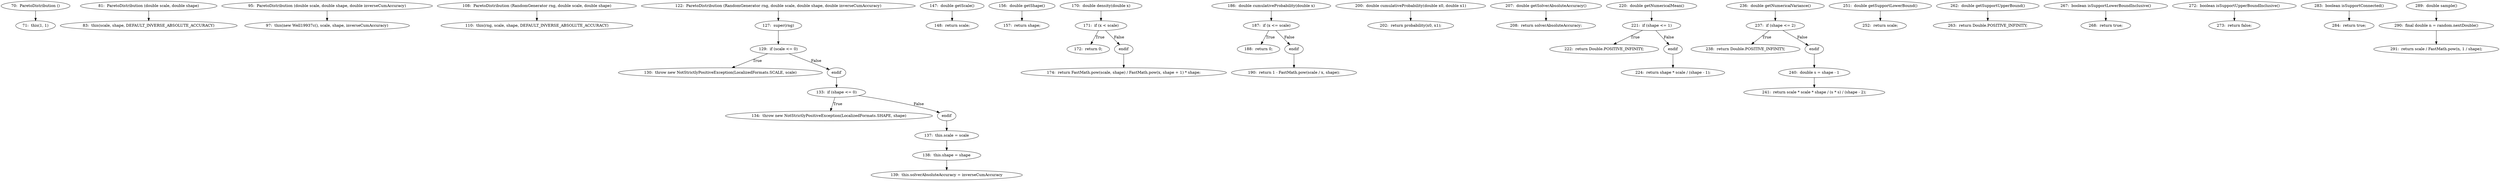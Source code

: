 digraph ParetoDistribution_CFG {
  // graph-vertices
  v1  [label="70:  ParetoDistribution ()"];
  v2  [label="71:  this(1, 1)"];
  v3  [label="81:  ParetoDistribution (double scale, double shape)"];
  v4  [label="83:  this(scale, shape, DEFAULT_INVERSE_ABSOLUTE_ACCURACY)"];
  v5  [label="95:  ParetoDistribution (double scale, double shape, double inverseCumAccuracy)"];
  v6  [label="97:  this(new Well19937c(), scale, shape, inverseCumAccuracy)"];
  v7  [label="108:  ParetoDistribution (RandomGenerator rng, double scale, double shape)"];
  v8  [label="110:  this(rng, scale, shape, DEFAULT_INVERSE_ABSOLUTE_ACCURACY)"];
  v9  [label="122:  ParetoDistribution (RandomGenerator rng, double scale, double shape, double inverseCumAccuracy)"];
  v10  [label="127:  super(rng)"];
  v11  [label="129:  if (scale <= 0)"];
  v12  [label="130:  throw new NotStrictlyPositiveException(LocalizedFormats.SCALE, scale)"];
  v13  [label="endif"];
  v14  [label="133:  if (shape <= 0)"];
  v15  [label="134:  throw new NotStrictlyPositiveException(LocalizedFormats.SHAPE, shape)"];
  v16  [label="endif"];
  v17  [label="137:  this.scale = scale"];
  v18  [label="138:  this.shape = shape"];
  v19  [label="139:  this.solverAbsoluteAccuracy = inverseCumAccuracy"];
  v20  [label="147:  double getScale()"];
  v21  [label="148:  return scale;"];
  v22  [label="156:  double getShape()"];
  v23  [label="157:  return shape;"];
  v24  [label="170:  double density(double x)"];
  v25  [label="171:  if (x < scale)"];
  v26  [label="172:  return 0;"];
  v27  [label="endif"];
  v28  [label="174:  return FastMath.pow(scale, shape) / FastMath.pow(x, shape + 1) * shape;"];
  v29  [label="186:  double cumulativeProbability(double x)"];
  v30  [label="187:  if (x <= scale)"];
  v31  [label="188:  return 0;"];
  v32  [label="endif"];
  v33  [label="190:  return 1 - FastMath.pow(scale / x, shape);"];
  v34  [label="200:  double cumulativeProbability(double x0, double x1)"];
  v35  [label="202:  return probability(x0, x1);"];
  v36  [label="207:  double getSolverAbsoluteAccuracy()"];
  v37  [label="208:  return solverAbsoluteAccuracy;"];
  v38  [label="220:  double getNumericalMean()"];
  v39  [label="221:  if (shape <= 1)"];
  v40  [label="222:  return Double.POSITIVE_INFINITY;"];
  v41  [label="endif"];
  v42  [label="224:  return shape * scale / (shape - 1);"];
  v43  [label="236:  double getNumericalVariance()"];
  v44  [label="237:  if (shape <= 2)"];
  v45  [label="238:  return Double.POSITIVE_INFINITY;"];
  v46  [label="endif"];
  v47  [label="240:  double s = shape - 1"];
  v48  [label="241:  return scale * scale * shape / (s * s) / (shape - 2);"];
  v49  [label="251:  double getSupportLowerBound()"];
  v50  [label="252:  return scale;"];
  v51  [label="262:  double getSupportUpperBound()"];
  v52  [label="263:  return Double.POSITIVE_INFINITY;"];
  v53  [label="267:  boolean isSupportLowerBoundInclusive()"];
  v54  [label="268:  return true;"];
  v55  [label="272:  boolean isSupportUpperBoundInclusive()"];
  v56  [label="273:  return false;"];
  v57  [label="283:  boolean isSupportConnected()"];
  v58  [label="284:  return true;"];
  v59  [label="289:  double sample()"];
  v60  [label="290:  final double n = random.nextDouble()"];
  v61  [label="291:  return scale / FastMath.pow(n, 1 / shape);"];
  // graph-edges
  v1 -> v2;
  v3 -> v4;
  v5 -> v6;
  v7 -> v8;
  v9 -> v10;
  v10 -> v11;
  v11 -> v12  [label="True"];
  v11 -> v13  [label="False"];
  v13 -> v14;
  v14 -> v15  [label="True"];
  v14 -> v16  [label="False"];
  v16 -> v17;
  v17 -> v18;
  v18 -> v19;
  v20 -> v21;
  v22 -> v23;
  v24 -> v25;
  v25 -> v26  [label="True"];
  v25 -> v27  [label="False"];
  v27 -> v28;
  v29 -> v30;
  v30 -> v31  [label="True"];
  v30 -> v32  [label="False"];
  v32 -> v33;
  v34 -> v35;
  v36 -> v37;
  v38 -> v39;
  v39 -> v40  [label="True"];
  v39 -> v41  [label="False"];
  v41 -> v42;
  v43 -> v44;
  v44 -> v45  [label="True"];
  v44 -> v46  [label="False"];
  v46 -> v47;
  v47 -> v48;
  v49 -> v50;
  v51 -> v52;
  v53 -> v54;
  v55 -> v56;
  v57 -> v58;
  v59 -> v60;
  v60 -> v61;
  // end-of-graph
}
